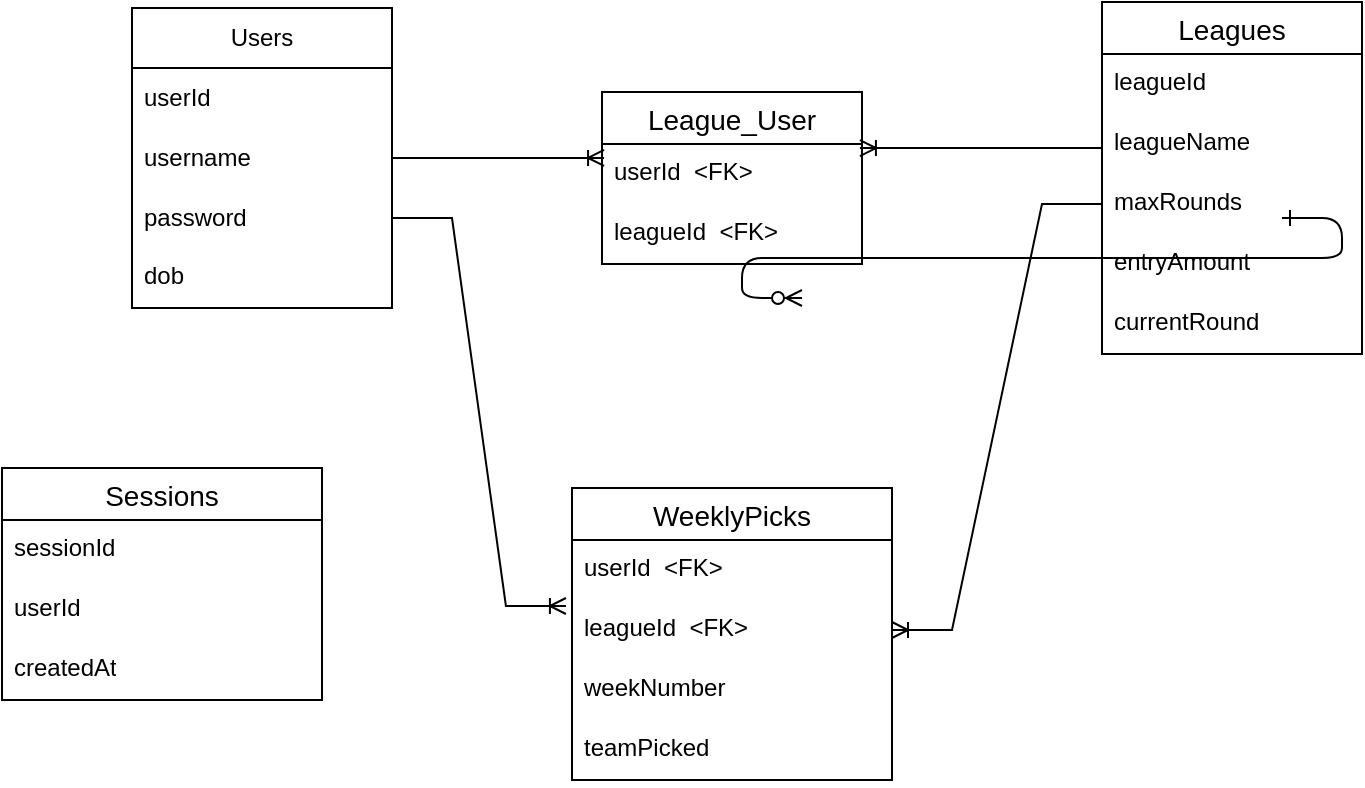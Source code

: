 <mxfile version="24.6.4" type="github">
  <diagram id="R2lEEEUBdFMjLlhIrx00" name="Page-1">
    <mxGraphModel dx="1626" dy="785" grid="1" gridSize="10" guides="1" tooltips="1" connect="1" arrows="1" fold="1" page="1" pageScale="1" pageWidth="850" pageHeight="1100" math="0" shadow="0" extFonts="Permanent Marker^https://fonts.googleapis.com/css?family=Permanent+Marker">
      <root>
        <mxCell id="0" />
        <mxCell id="1" parent="0" />
        <mxCell id="C-vyLk0tnHw3VtMMgP7b-12" value="" style="edgeStyle=entityRelationEdgeStyle;endArrow=ERzeroToMany;startArrow=ERone;endFill=1;startFill=0;" parent="1" target="C-vyLk0tnHw3VtMMgP7b-17" edge="1">
          <mxGeometry width="100" height="100" relative="1" as="geometry">
            <mxPoint x="700" y="165" as="sourcePoint" />
            <mxPoint x="460" y="205" as="targetPoint" />
          </mxGeometry>
        </mxCell>
        <mxCell id="PgTizDrzHLvk61sSNUsn-20" value="Users" style="swimlane;fontStyle=0;childLayout=stackLayout;horizontal=1;startSize=30;horizontalStack=0;resizeParent=1;resizeParentMax=0;resizeLast=0;collapsible=1;marginBottom=0;whiteSpace=wrap;html=1;" vertex="1" parent="1">
          <mxGeometry x="125" y="60" width="130" height="150" as="geometry" />
        </mxCell>
        <mxCell id="PgTizDrzHLvk61sSNUsn-21" value="userId" style="text;strokeColor=none;fillColor=none;align=left;verticalAlign=middle;spacingLeft=4;spacingRight=4;overflow=hidden;points=[[0,0.5],[1,0.5]];portConstraint=eastwest;rotatable=0;whiteSpace=wrap;html=1;" vertex="1" parent="PgTizDrzHLvk61sSNUsn-20">
          <mxGeometry y="30" width="130" height="30" as="geometry" />
        </mxCell>
        <mxCell id="PgTizDrzHLvk61sSNUsn-22" value="username" style="text;strokeColor=none;fillColor=none;align=left;verticalAlign=middle;spacingLeft=4;spacingRight=4;overflow=hidden;points=[[0,0.5],[1,0.5]];portConstraint=eastwest;rotatable=0;whiteSpace=wrap;html=1;" vertex="1" parent="PgTizDrzHLvk61sSNUsn-20">
          <mxGeometry y="60" width="130" height="30" as="geometry" />
        </mxCell>
        <mxCell id="PgTizDrzHLvk61sSNUsn-23" value="password" style="text;strokeColor=none;fillColor=none;align=left;verticalAlign=middle;spacingLeft=4;spacingRight=4;overflow=hidden;points=[[0,0.5],[1,0.5]];portConstraint=eastwest;rotatable=0;whiteSpace=wrap;html=1;" vertex="1" parent="PgTizDrzHLvk61sSNUsn-20">
          <mxGeometry y="90" width="130" height="30" as="geometry" />
        </mxCell>
        <mxCell id="PgTizDrzHLvk61sSNUsn-25" value="dob" style="text;strokeColor=none;fillColor=none;spacingLeft=4;spacingRight=4;overflow=hidden;rotatable=0;points=[[0,0.5],[1,0.5]];portConstraint=eastwest;fontSize=12;whiteSpace=wrap;html=1;" vertex="1" parent="PgTizDrzHLvk61sSNUsn-20">
          <mxGeometry y="120" width="130" height="30" as="geometry" />
        </mxCell>
        <mxCell id="PgTizDrzHLvk61sSNUsn-31" value="Leagues" style="swimlane;fontStyle=0;childLayout=stackLayout;horizontal=1;startSize=26;horizontalStack=0;resizeParent=1;resizeParentMax=0;resizeLast=0;collapsible=1;marginBottom=0;align=center;fontSize=14;" vertex="1" parent="1">
          <mxGeometry x="610" y="57" width="130" height="176" as="geometry" />
        </mxCell>
        <mxCell id="PgTizDrzHLvk61sSNUsn-32" value="leagueId" style="text;strokeColor=none;fillColor=none;spacingLeft=4;spacingRight=4;overflow=hidden;rotatable=0;points=[[0,0.5],[1,0.5]];portConstraint=eastwest;fontSize=12;whiteSpace=wrap;html=1;" vertex="1" parent="PgTizDrzHLvk61sSNUsn-31">
          <mxGeometry y="26" width="130" height="30" as="geometry" />
        </mxCell>
        <mxCell id="PgTizDrzHLvk61sSNUsn-33" value="leagueName" style="text;strokeColor=none;fillColor=none;spacingLeft=4;spacingRight=4;overflow=hidden;rotatable=0;points=[[0,0.5],[1,0.5]];portConstraint=eastwest;fontSize=12;whiteSpace=wrap;html=1;" vertex="1" parent="PgTizDrzHLvk61sSNUsn-31">
          <mxGeometry y="56" width="130" height="30" as="geometry" />
        </mxCell>
        <mxCell id="PgTizDrzHLvk61sSNUsn-34" value="maxRounds" style="text;strokeColor=none;fillColor=none;spacingLeft=4;spacingRight=4;overflow=hidden;rotatable=0;points=[[0,0.5],[1,0.5]];portConstraint=eastwest;fontSize=12;whiteSpace=wrap;html=1;" vertex="1" parent="PgTizDrzHLvk61sSNUsn-31">
          <mxGeometry y="86" width="130" height="30" as="geometry" />
        </mxCell>
        <mxCell id="PgTizDrzHLvk61sSNUsn-35" value="entryAmount" style="text;strokeColor=none;fillColor=none;spacingLeft=4;spacingRight=4;overflow=hidden;rotatable=0;points=[[0,0.5],[1,0.5]];portConstraint=eastwest;fontSize=12;whiteSpace=wrap;html=1;" vertex="1" parent="PgTizDrzHLvk61sSNUsn-31">
          <mxGeometry y="116" width="130" height="30" as="geometry" />
        </mxCell>
        <mxCell id="PgTizDrzHLvk61sSNUsn-36" value="currentRound" style="text;strokeColor=none;fillColor=none;spacingLeft=4;spacingRight=4;overflow=hidden;rotatable=0;points=[[0,0.5],[1,0.5]];portConstraint=eastwest;fontSize=12;whiteSpace=wrap;html=1;" vertex="1" parent="PgTizDrzHLvk61sSNUsn-31">
          <mxGeometry y="146" width="130" height="30" as="geometry" />
        </mxCell>
        <mxCell id="PgTizDrzHLvk61sSNUsn-37" value="League_User" style="swimlane;fontStyle=0;childLayout=stackLayout;horizontal=1;startSize=26;horizontalStack=0;resizeParent=1;resizeParentMax=0;resizeLast=0;collapsible=1;marginBottom=0;align=center;fontSize=14;" vertex="1" parent="1">
          <mxGeometry x="360" y="102" width="130" height="86" as="geometry" />
        </mxCell>
        <mxCell id="PgTizDrzHLvk61sSNUsn-38" value="userId&amp;nbsp; &amp;lt;FK&amp;gt;" style="text;strokeColor=none;fillColor=none;spacingLeft=4;spacingRight=4;overflow=hidden;rotatable=0;points=[[0,0.5],[1,0.5]];portConstraint=eastwest;fontSize=12;whiteSpace=wrap;html=1;" vertex="1" parent="PgTizDrzHLvk61sSNUsn-37">
          <mxGeometry y="26" width="130" height="30" as="geometry" />
        </mxCell>
        <mxCell id="PgTizDrzHLvk61sSNUsn-39" value="leagueId&amp;nbsp; &amp;lt;FK&amp;gt;" style="text;strokeColor=none;fillColor=none;spacingLeft=4;spacingRight=4;overflow=hidden;rotatable=0;points=[[0,0.5],[1,0.5]];portConstraint=eastwest;fontSize=12;whiteSpace=wrap;html=1;" vertex="1" parent="PgTizDrzHLvk61sSNUsn-37">
          <mxGeometry y="56" width="130" height="30" as="geometry" />
        </mxCell>
        <mxCell id="PgTizDrzHLvk61sSNUsn-41" value="WeeklyPicks" style="swimlane;fontStyle=0;childLayout=stackLayout;horizontal=1;startSize=26;horizontalStack=0;resizeParent=1;resizeParentMax=0;resizeLast=0;collapsible=1;marginBottom=0;align=center;fontSize=14;" vertex="1" parent="1">
          <mxGeometry x="345" y="300" width="160" height="146" as="geometry" />
        </mxCell>
        <mxCell id="PgTizDrzHLvk61sSNUsn-42" value="userId&amp;nbsp; &amp;lt;FK&amp;gt;" style="text;strokeColor=none;fillColor=none;spacingLeft=4;spacingRight=4;overflow=hidden;rotatable=0;points=[[0,0.5],[1,0.5]];portConstraint=eastwest;fontSize=12;whiteSpace=wrap;html=1;" vertex="1" parent="PgTizDrzHLvk61sSNUsn-41">
          <mxGeometry y="26" width="160" height="30" as="geometry" />
        </mxCell>
        <mxCell id="PgTizDrzHLvk61sSNUsn-43" value="leagueId&amp;nbsp; &amp;lt;FK&amp;gt;" style="text;strokeColor=none;fillColor=none;spacingLeft=4;spacingRight=4;overflow=hidden;rotatable=0;points=[[0,0.5],[1,0.5]];portConstraint=eastwest;fontSize=12;whiteSpace=wrap;html=1;" vertex="1" parent="PgTizDrzHLvk61sSNUsn-41">
          <mxGeometry y="56" width="160" height="30" as="geometry" />
        </mxCell>
        <mxCell id="PgTizDrzHLvk61sSNUsn-44" value="weekNumber" style="text;strokeColor=none;fillColor=none;spacingLeft=4;spacingRight=4;overflow=hidden;rotatable=0;points=[[0,0.5],[1,0.5]];portConstraint=eastwest;fontSize=12;whiteSpace=wrap;html=1;" vertex="1" parent="PgTizDrzHLvk61sSNUsn-41">
          <mxGeometry y="86" width="160" height="30" as="geometry" />
        </mxCell>
        <mxCell id="PgTizDrzHLvk61sSNUsn-45" value="teamPicked" style="text;strokeColor=none;fillColor=none;spacingLeft=4;spacingRight=4;overflow=hidden;rotatable=0;points=[[0,0.5],[1,0.5]];portConstraint=eastwest;fontSize=12;whiteSpace=wrap;html=1;" vertex="1" parent="PgTizDrzHLvk61sSNUsn-41">
          <mxGeometry y="116" width="160" height="30" as="geometry" />
        </mxCell>
        <mxCell id="PgTizDrzHLvk61sSNUsn-46" value="" style="edgeStyle=entityRelationEdgeStyle;fontSize=12;html=1;endArrow=ERoneToMany;rounded=0;entryX=0.008;entryY=0.233;entryDx=0;entryDy=0;entryPerimeter=0;exitX=1;exitY=0.5;exitDx=0;exitDy=0;" edge="1" parent="1" source="PgTizDrzHLvk61sSNUsn-22" target="PgTizDrzHLvk61sSNUsn-38">
          <mxGeometry width="100" height="100" relative="1" as="geometry">
            <mxPoint x="255" y="140" as="sourcePoint" />
            <mxPoint x="355" y="40" as="targetPoint" />
            <Array as="points">
              <mxPoint x="330" y="110" />
            </Array>
          </mxGeometry>
        </mxCell>
        <mxCell id="PgTizDrzHLvk61sSNUsn-47" value="" style="edgeStyle=entityRelationEdgeStyle;fontSize=12;html=1;endArrow=ERoneToMany;rounded=0;entryX=0.992;entryY=0.067;entryDx=0;entryDy=0;entryPerimeter=0;" edge="1" parent="1" target="PgTizDrzHLvk61sSNUsn-38">
          <mxGeometry width="100" height="100" relative="1" as="geometry">
            <mxPoint x="580" y="130" as="sourcePoint" />
            <mxPoint x="770" y="430" as="targetPoint" />
            <Array as="points">
              <mxPoint x="600" y="130" />
            </Array>
          </mxGeometry>
        </mxCell>
        <mxCell id="PgTizDrzHLvk61sSNUsn-48" value="" style="edgeStyle=entityRelationEdgeStyle;fontSize=12;html=1;endArrow=ERoneToMany;rounded=0;exitX=1;exitY=0.5;exitDx=0;exitDy=0;entryX=-0.019;entryY=0.1;entryDx=0;entryDy=0;entryPerimeter=0;" edge="1" parent="1" source="PgTizDrzHLvk61sSNUsn-23" target="PgTizDrzHLvk61sSNUsn-43">
          <mxGeometry width="100" height="100" relative="1" as="geometry">
            <mxPoint x="370" y="430" as="sourcePoint" />
            <mxPoint x="470" y="330" as="targetPoint" />
          </mxGeometry>
        </mxCell>
        <mxCell id="PgTizDrzHLvk61sSNUsn-49" value="" style="edgeStyle=entityRelationEdgeStyle;fontSize=12;html=1;endArrow=ERoneToMany;rounded=0;entryX=1;entryY=0.5;entryDx=0;entryDy=0;exitX=0;exitY=0.5;exitDx=0;exitDy=0;" edge="1" parent="1" source="PgTizDrzHLvk61sSNUsn-34" target="PgTizDrzHLvk61sSNUsn-43">
          <mxGeometry width="100" height="100" relative="1" as="geometry">
            <mxPoint x="370" y="430" as="sourcePoint" />
            <mxPoint x="470" y="330" as="targetPoint" />
          </mxGeometry>
        </mxCell>
        <mxCell id="PgTizDrzHLvk61sSNUsn-50" value="Sessions" style="swimlane;fontStyle=0;childLayout=stackLayout;horizontal=1;startSize=26;horizontalStack=0;resizeParent=1;resizeParentMax=0;resizeLast=0;collapsible=1;marginBottom=0;align=center;fontSize=14;" vertex="1" parent="1">
          <mxGeometry x="60" y="290" width="160" height="116" as="geometry" />
        </mxCell>
        <mxCell id="PgTizDrzHLvk61sSNUsn-51" value="sessionId" style="text;strokeColor=none;fillColor=none;spacingLeft=4;spacingRight=4;overflow=hidden;rotatable=0;points=[[0,0.5],[1,0.5]];portConstraint=eastwest;fontSize=12;whiteSpace=wrap;html=1;" vertex="1" parent="PgTizDrzHLvk61sSNUsn-50">
          <mxGeometry y="26" width="160" height="30" as="geometry" />
        </mxCell>
        <mxCell id="PgTizDrzHLvk61sSNUsn-52" value="userId" style="text;strokeColor=none;fillColor=none;spacingLeft=4;spacingRight=4;overflow=hidden;rotatable=0;points=[[0,0.5],[1,0.5]];portConstraint=eastwest;fontSize=12;whiteSpace=wrap;html=1;" vertex="1" parent="PgTizDrzHLvk61sSNUsn-50">
          <mxGeometry y="56" width="160" height="30" as="geometry" />
        </mxCell>
        <mxCell id="PgTizDrzHLvk61sSNUsn-53" value="createdAt" style="text;strokeColor=none;fillColor=none;spacingLeft=4;spacingRight=4;overflow=hidden;rotatable=0;points=[[0,0.5],[1,0.5]];portConstraint=eastwest;fontSize=12;whiteSpace=wrap;html=1;" vertex="1" parent="PgTizDrzHLvk61sSNUsn-50">
          <mxGeometry y="86" width="160" height="30" as="geometry" />
        </mxCell>
      </root>
    </mxGraphModel>
  </diagram>
</mxfile>
